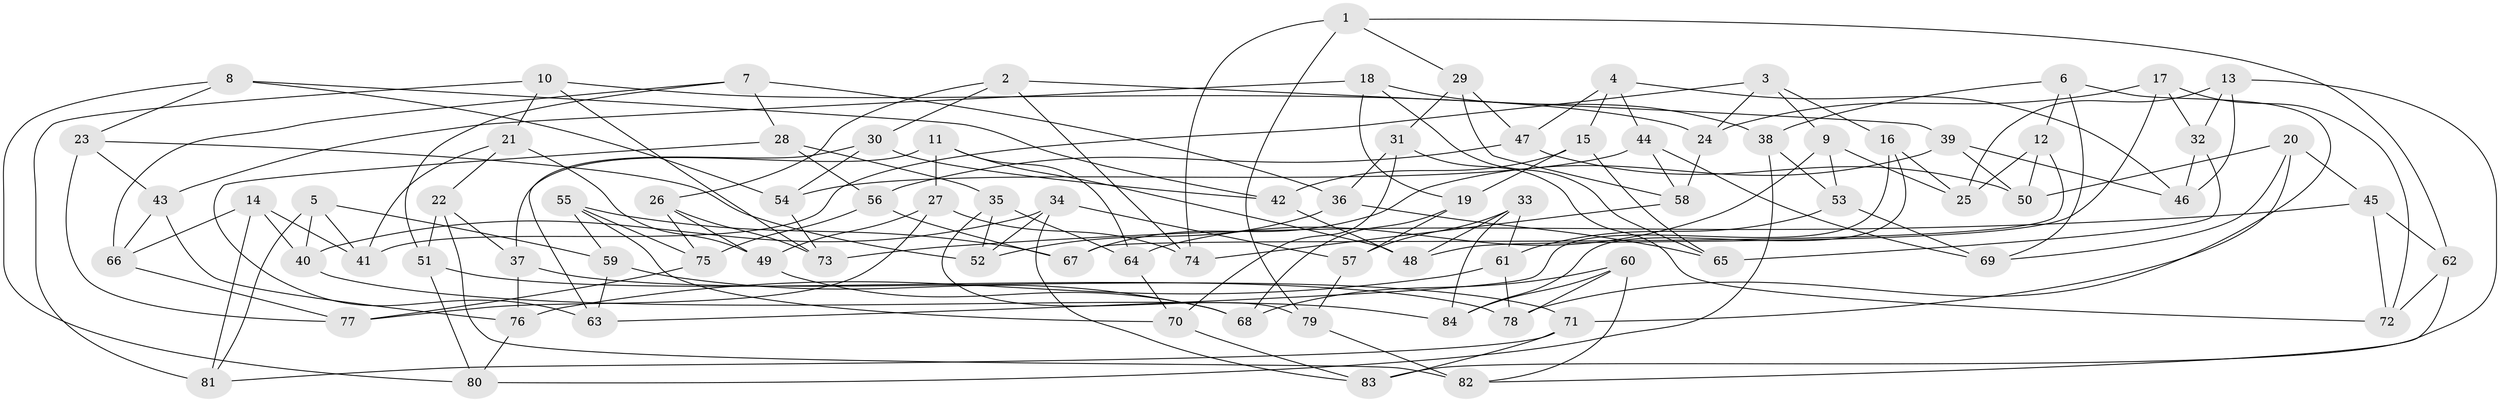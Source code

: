 // Generated by graph-tools (version 1.1) at 2025/38/03/09/25 02:38:08]
// undirected, 84 vertices, 168 edges
graph export_dot {
graph [start="1"]
  node [color=gray90,style=filled];
  1;
  2;
  3;
  4;
  5;
  6;
  7;
  8;
  9;
  10;
  11;
  12;
  13;
  14;
  15;
  16;
  17;
  18;
  19;
  20;
  21;
  22;
  23;
  24;
  25;
  26;
  27;
  28;
  29;
  30;
  31;
  32;
  33;
  34;
  35;
  36;
  37;
  38;
  39;
  40;
  41;
  42;
  43;
  44;
  45;
  46;
  47;
  48;
  49;
  50;
  51;
  52;
  53;
  54;
  55;
  56;
  57;
  58;
  59;
  60;
  61;
  62;
  63;
  64;
  65;
  66;
  67;
  68;
  69;
  70;
  71;
  72;
  73;
  74;
  75;
  76;
  77;
  78;
  79;
  80;
  81;
  82;
  83;
  84;
  1 -- 74;
  1 -- 62;
  1 -- 79;
  1 -- 29;
  2 -- 74;
  2 -- 26;
  2 -- 30;
  2 -- 39;
  3 -- 41;
  3 -- 9;
  3 -- 24;
  3 -- 16;
  4 -- 46;
  4 -- 47;
  4 -- 15;
  4 -- 44;
  5 -- 59;
  5 -- 81;
  5 -- 41;
  5 -- 40;
  6 -- 69;
  6 -- 12;
  6 -- 38;
  6 -- 78;
  7 -- 66;
  7 -- 28;
  7 -- 51;
  7 -- 36;
  8 -- 42;
  8 -- 54;
  8 -- 80;
  8 -- 23;
  9 -- 25;
  9 -- 64;
  9 -- 53;
  10 -- 81;
  10 -- 24;
  10 -- 21;
  10 -- 73;
  11 -- 27;
  11 -- 37;
  11 -- 48;
  11 -- 64;
  12 -- 50;
  12 -- 25;
  12 -- 67;
  13 -- 83;
  13 -- 46;
  13 -- 25;
  13 -- 32;
  14 -- 41;
  14 -- 81;
  14 -- 40;
  14 -- 66;
  15 -- 42;
  15 -- 19;
  15 -- 65;
  16 -- 63;
  16 -- 84;
  16 -- 25;
  17 -- 24;
  17 -- 48;
  17 -- 72;
  17 -- 32;
  18 -- 19;
  18 -- 38;
  18 -- 43;
  18 -- 65;
  19 -- 57;
  19 -- 68;
  20 -- 50;
  20 -- 69;
  20 -- 45;
  20 -- 71;
  21 -- 49;
  21 -- 22;
  21 -- 41;
  22 -- 37;
  22 -- 82;
  22 -- 51;
  23 -- 43;
  23 -- 77;
  23 -- 52;
  24 -- 58;
  26 -- 49;
  26 -- 75;
  26 -- 73;
  27 -- 77;
  27 -- 74;
  27 -- 49;
  28 -- 35;
  28 -- 56;
  28 -- 63;
  29 -- 47;
  29 -- 58;
  29 -- 31;
  30 -- 54;
  30 -- 63;
  30 -- 42;
  31 -- 72;
  31 -- 70;
  31 -- 36;
  32 -- 65;
  32 -- 46;
  33 -- 84;
  33 -- 48;
  33 -- 57;
  33 -- 61;
  34 -- 57;
  34 -- 52;
  34 -- 40;
  34 -- 83;
  35 -- 52;
  35 -- 64;
  35 -- 79;
  36 -- 52;
  36 -- 65;
  37 -- 76;
  37 -- 71;
  38 -- 53;
  38 -- 80;
  39 -- 46;
  39 -- 50;
  39 -- 67;
  40 -- 84;
  42 -- 48;
  43 -- 76;
  43 -- 66;
  44 -- 58;
  44 -- 69;
  44 -- 54;
  45 -- 72;
  45 -- 62;
  45 -- 73;
  47 -- 56;
  47 -- 50;
  49 -- 68;
  51 -- 78;
  51 -- 80;
  53 -- 69;
  53 -- 61;
  54 -- 73;
  55 -- 67;
  55 -- 70;
  55 -- 59;
  55 -- 75;
  56 -- 75;
  56 -- 67;
  57 -- 79;
  58 -- 74;
  59 -- 68;
  59 -- 63;
  60 -- 84;
  60 -- 68;
  60 -- 78;
  60 -- 82;
  61 -- 76;
  61 -- 78;
  62 -- 72;
  62 -- 82;
  64 -- 70;
  66 -- 77;
  70 -- 83;
  71 -- 81;
  71 -- 83;
  75 -- 77;
  76 -- 80;
  79 -- 82;
}
